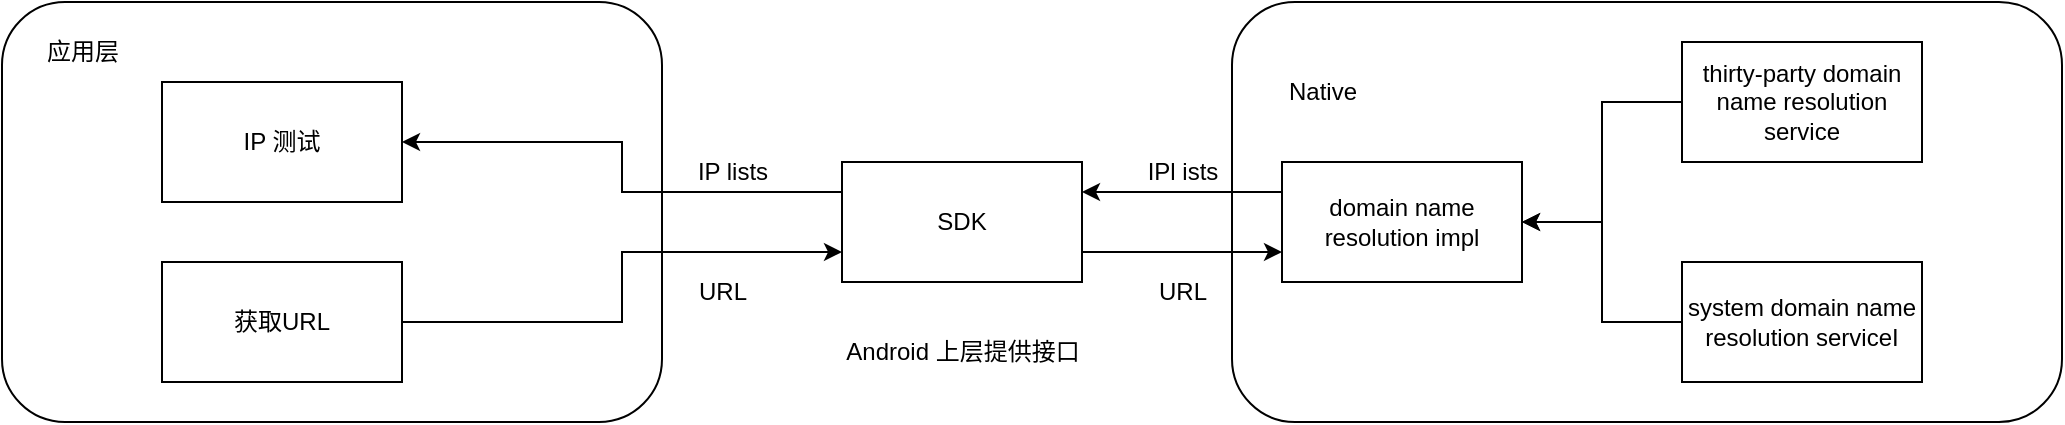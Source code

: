 <mxfile version="26.0.16" pages="2">
  <diagram name="第 1 页" id="Ewn_PrRPb5iZSMXyRCUE">
    <mxGraphModel dx="2208" dy="859" grid="1" gridSize="10" guides="1" tooltips="1" connect="1" arrows="1" fold="1" page="1" pageScale="1" pageWidth="827" pageHeight="1169" math="0" shadow="0">
      <root>
        <mxCell id="0" />
        <mxCell id="1" parent="0" />
        <mxCell id="BZxexa4PMt1krg03QVnA-14" value="" style="rounded=1;whiteSpace=wrap;html=1;" parent="1" vertex="1">
          <mxGeometry x="435" y="100" width="415" height="210" as="geometry" />
        </mxCell>
        <mxCell id="BZxexa4PMt1krg03QVnA-2" value="" style="rounded=1;whiteSpace=wrap;html=1;" parent="1" vertex="1">
          <mxGeometry x="-180" y="100" width="330" height="210" as="geometry" />
        </mxCell>
        <mxCell id="BZxexa4PMt1krg03QVnA-10" style="edgeStyle=orthogonalEdgeStyle;rounded=0;orthogonalLoop=1;jettySize=auto;html=1;exitX=1;exitY=0.5;exitDx=0;exitDy=0;entryX=0;entryY=0.75;entryDx=0;entryDy=0;" parent="1" source="BZxexa4PMt1krg03QVnA-1" target="BZxexa4PMt1krg03QVnA-4" edge="1">
          <mxGeometry relative="1" as="geometry" />
        </mxCell>
        <mxCell id="BZxexa4PMt1krg03QVnA-1" value="获取URL" style="whiteSpace=wrap;html=1;" parent="1" vertex="1">
          <mxGeometry x="-100" y="230" width="120" height="60" as="geometry" />
        </mxCell>
        <mxCell id="BZxexa4PMt1krg03QVnA-3" value="应用层" style="text;html=1;align=center;verticalAlign=middle;resizable=0;points=[];autosize=1;strokeColor=none;fillColor=none;" parent="1" vertex="1">
          <mxGeometry x="-170" y="110" width="60" height="30" as="geometry" />
        </mxCell>
        <mxCell id="BZxexa4PMt1krg03QVnA-8" style="edgeStyle=orthogonalEdgeStyle;rounded=0;orthogonalLoop=1;jettySize=auto;html=1;exitX=1;exitY=0.75;exitDx=0;exitDy=0;entryX=0;entryY=0.75;entryDx=0;entryDy=0;" parent="1" source="BZxexa4PMt1krg03QVnA-4" target="BZxexa4PMt1krg03QVnA-6" edge="1">
          <mxGeometry relative="1" as="geometry" />
        </mxCell>
        <mxCell id="BMfd0R7D6w7oA4ohOzcc-9" style="edgeStyle=orthogonalEdgeStyle;rounded=0;orthogonalLoop=1;jettySize=auto;html=1;exitX=0;exitY=0.25;exitDx=0;exitDy=0;entryX=1;entryY=0.5;entryDx=0;entryDy=0;" edge="1" parent="1" source="BZxexa4PMt1krg03QVnA-4" target="BMfd0R7D6w7oA4ohOzcc-7">
          <mxGeometry relative="1" as="geometry" />
        </mxCell>
        <mxCell id="BZxexa4PMt1krg03QVnA-4" value="SDK" style="whiteSpace=wrap;html=1;" parent="1" vertex="1">
          <mxGeometry x="240" y="180" width="120" height="60" as="geometry" />
        </mxCell>
        <mxCell id="BZxexa4PMt1krg03QVnA-9" style="edgeStyle=orthogonalEdgeStyle;rounded=0;orthogonalLoop=1;jettySize=auto;html=1;exitX=0;exitY=0.25;exitDx=0;exitDy=0;entryX=1;entryY=0.25;entryDx=0;entryDy=0;" parent="1" source="BZxexa4PMt1krg03QVnA-6" target="BZxexa4PMt1krg03QVnA-4" edge="1">
          <mxGeometry relative="1" as="geometry" />
        </mxCell>
        <mxCell id="BZxexa4PMt1krg03QVnA-6" value="domain name resolution impl" style="whiteSpace=wrap;html=1;" parent="1" vertex="1">
          <mxGeometry x="460" y="180" width="120" height="60" as="geometry" />
        </mxCell>
        <mxCell id="BZxexa4PMt1krg03QVnA-13" value="Android 上层提供接口" style="text;html=1;align=center;verticalAlign=middle;resizable=0;points=[];autosize=1;strokeColor=none;fillColor=none;" parent="1" vertex="1">
          <mxGeometry x="230" y="260" width="140" height="30" as="geometry" />
        </mxCell>
        <mxCell id="BZxexa4PMt1krg03QVnA-15" value="Native" style="text;html=1;align=center;verticalAlign=middle;resizable=0;points=[];autosize=1;strokeColor=none;fillColor=none;" parent="1" vertex="1">
          <mxGeometry x="450" y="130" width="60" height="30" as="geometry" />
        </mxCell>
        <mxCell id="BZxexa4PMt1krg03QVnA-16" value="URL" style="text;html=1;align=center;verticalAlign=middle;resizable=0;points=[];autosize=1;strokeColor=none;fillColor=none;" parent="1" vertex="1">
          <mxGeometry x="155" y="230" width="50" height="30" as="geometry" />
        </mxCell>
        <mxCell id="BZxexa4PMt1krg03QVnA-17" value="URL" style="text;html=1;align=center;verticalAlign=middle;resizable=0;points=[];autosize=1;strokeColor=none;fillColor=none;" parent="1" vertex="1">
          <mxGeometry x="385" y="230" width="50" height="30" as="geometry" />
        </mxCell>
        <mxCell id="BMfd0R7D6w7oA4ohOzcc-4" style="edgeStyle=orthogonalEdgeStyle;rounded=0;orthogonalLoop=1;jettySize=auto;html=1;exitX=0;exitY=0.5;exitDx=0;exitDy=0;entryX=1;entryY=0.5;entryDx=0;entryDy=0;" edge="1" parent="1" source="BZxexa4PMt1krg03QVnA-18" target="BZxexa4PMt1krg03QVnA-6">
          <mxGeometry relative="1" as="geometry" />
        </mxCell>
        <mxCell id="BZxexa4PMt1krg03QVnA-18" value="thirty-party domain name resolution service" style="whiteSpace=wrap;html=1;" parent="1" vertex="1">
          <mxGeometry x="660" y="120" width="120" height="60" as="geometry" />
        </mxCell>
        <mxCell id="BZxexa4PMt1krg03QVnA-27" value="IPl ists" style="text;html=1;align=center;verticalAlign=middle;resizable=0;points=[];autosize=1;strokeColor=none;fillColor=none;" parent="1" vertex="1">
          <mxGeometry x="380" y="170" width="60" height="30" as="geometry" />
        </mxCell>
        <mxCell id="BZxexa4PMt1krg03QVnA-28" value="IP lists" style="text;html=1;align=center;verticalAlign=middle;resizable=0;points=[];autosize=1;strokeColor=none;fillColor=none;" parent="1" vertex="1">
          <mxGeometry x="155" y="170" width="60" height="30" as="geometry" />
        </mxCell>
        <mxCell id="BMfd0R7D6w7oA4ohOzcc-6" style="edgeStyle=orthogonalEdgeStyle;rounded=0;orthogonalLoop=1;jettySize=auto;html=1;exitX=0;exitY=0.5;exitDx=0;exitDy=0;entryX=1;entryY=0.5;entryDx=0;entryDy=0;" edge="1" parent="1" source="BMfd0R7D6w7oA4ohOzcc-5" target="BZxexa4PMt1krg03QVnA-6">
          <mxGeometry relative="1" as="geometry" />
        </mxCell>
        <mxCell id="BMfd0R7D6w7oA4ohOzcc-5" value="system domain name resolution serviceI" style="whiteSpace=wrap;html=1;" vertex="1" parent="1">
          <mxGeometry x="660" y="230" width="120" height="60" as="geometry" />
        </mxCell>
        <mxCell id="BMfd0R7D6w7oA4ohOzcc-7" value="IP 测试" style="whiteSpace=wrap;html=1;" vertex="1" parent="1">
          <mxGeometry x="-100" y="140" width="120" height="60" as="geometry" />
        </mxCell>
      </root>
    </mxGraphModel>
  </diagram>
  <diagram id="hh5R1ACgsqfyyTuc3zjz" name="第 2 页">
    <mxGraphModel dx="2208" dy="859" grid="1" gridSize="10" guides="1" tooltips="1" connect="1" arrows="1" fold="1" page="1" pageScale="1" pageWidth="827" pageHeight="1169" math="0" shadow="0">
      <root>
        <mxCell id="0" />
        <mxCell id="1" parent="0" />
        <mxCell id="6MrP9GRZSPAE4B2s2LjV-55" value="" style="rounded=1;whiteSpace=wrap;html=1;" vertex="1" parent="1">
          <mxGeometry x="390" y="360" width="480" height="370" as="geometry" />
        </mxCell>
        <mxCell id="6MrP9GRZSPAE4B2s2LjV-3" style="edgeStyle=orthogonalEdgeStyle;rounded=0;orthogonalLoop=1;jettySize=auto;html=1;exitX=0.5;exitY=1;exitDx=0;exitDy=0;entryX=0.5;entryY=0;entryDx=0;entryDy=0;" edge="1" parent="1" source="6MrP9GRZSPAE4B2s2LjV-1" target="6MrP9GRZSPAE4B2s2LjV-2">
          <mxGeometry relative="1" as="geometry" />
        </mxCell>
        <mxCell id="6MrP9GRZSPAE4B2s2LjV-60" style="edgeStyle=orthogonalEdgeStyle;rounded=0;orthogonalLoop=1;jettySize=auto;html=1;exitX=0.5;exitY=1;exitDx=0;exitDy=0;entryX=0.5;entryY=0;entryDx=0;entryDy=0;" edge="1" parent="1" source="6MrP9GRZSPAE4B2s2LjV-1" target="6MrP9GRZSPAE4B2s2LjV-52">
          <mxGeometry relative="1" as="geometry" />
        </mxCell>
        <mxCell id="6MrP9GRZSPAE4B2s2LjV-1" value="域名解析" style="rounded=1;whiteSpace=wrap;html=1;" vertex="1" parent="1">
          <mxGeometry x="330" y="218" width="120" height="60" as="geometry" />
        </mxCell>
        <mxCell id="6MrP9GRZSPAE4B2s2LjV-10" style="edgeStyle=orthogonalEdgeStyle;rounded=0;orthogonalLoop=1;jettySize=auto;html=1;exitX=0.5;exitY=1;exitDx=0;exitDy=0;entryX=0.5;entryY=0;entryDx=0;entryDy=0;" edge="1" parent="1" source="6MrP9GRZSPAE4B2s2LjV-2" target="6MrP9GRZSPAE4B2s2LjV-9">
          <mxGeometry relative="1" as="geometry" />
        </mxCell>
        <mxCell id="6MrP9GRZSPAE4B2s2LjV-2" value="缓存中存在的缓存结果" style="rounded=1;whiteSpace=wrap;html=1;" vertex="1" parent="1">
          <mxGeometry x="60" y="379" width="140" height="60" as="geometry" />
        </mxCell>
        <mxCell id="6MrP9GRZSPAE4B2s2LjV-21" style="edgeStyle=orthogonalEdgeStyle;rounded=0;orthogonalLoop=1;jettySize=auto;html=1;exitX=0.5;exitY=1;exitDx=0;exitDy=0;entryX=0.5;entryY=0;entryDx=0;entryDy=0;" edge="1" parent="1" source="6MrP9GRZSPAE4B2s2LjV-4" target="6MrP9GRZSPAE4B2s2LjV-20">
          <mxGeometry relative="1" as="geometry" />
        </mxCell>
        <mxCell id="6MrP9GRZSPAE4B2s2LjV-4" value="&lt;span style=&quot;font-weight: normal;&quot;&gt;系统默认DNS解析&lt;/span&gt;" style="rounded=1;whiteSpace=wrap;html=1;fontStyle=1" vertex="1" parent="1">
          <mxGeometry x="414" y="490" width="150" height="60" as="geometry" />
        </mxCell>
        <mxCell id="6MrP9GRZSPAE4B2s2LjV-6" value="缓存命中" style="text;html=1;align=center;verticalAlign=middle;resizable=0;points=[];autosize=1;strokeColor=none;fillColor=none;" vertex="1" parent="1">
          <mxGeometry x="140" y="330" width="70" height="30" as="geometry" />
        </mxCell>
        <mxCell id="6MrP9GRZSPAE4B2s2LjV-14" style="edgeStyle=orthogonalEdgeStyle;rounded=0;orthogonalLoop=1;jettySize=auto;html=1;exitX=0.5;exitY=1;exitDx=0;exitDy=0;entryX=0.5;entryY=0;entryDx=0;entryDy=0;" edge="1" parent="1" source="6MrP9GRZSPAE4B2s2LjV-9" target="6MrP9GRZSPAE4B2s2LjV-30">
          <mxGeometry relative="1" as="geometry">
            <Array as="points">
              <mxPoint x="130" y="990" />
              <mxPoint x="430" y="990" />
            </Array>
          </mxGeometry>
        </mxCell>
        <mxCell id="6MrP9GRZSPAE4B2s2LjV-38" style="edgeStyle=orthogonalEdgeStyle;rounded=0;orthogonalLoop=1;jettySize=auto;html=1;exitX=0;exitY=0.5;exitDx=0;exitDy=0;entryX=0;entryY=0.5;entryDx=0;entryDy=0;" edge="1" parent="1" source="6MrP9GRZSPAE4B2s2LjV-9" target="6MrP9GRZSPAE4B2s2LjV-1">
          <mxGeometry relative="1" as="geometry">
            <Array as="points">
              <mxPoint y="620" />
              <mxPoint y="250" />
            </Array>
          </mxGeometry>
        </mxCell>
        <mxCell id="6MrP9GRZSPAE4B2s2LjV-9" value="网络连接" style="rounded=1;whiteSpace=wrap;html=1;" vertex="1" parent="1">
          <mxGeometry x="60" y="590" width="140" height="60" as="geometry" />
        </mxCell>
        <mxCell id="6MrP9GRZSPAE4B2s2LjV-11" value="打开网页" style="rounded=1;whiteSpace=wrap;html=1;" vertex="1" parent="1">
          <mxGeometry x="360" y="1140" width="140" height="60" as="geometry" />
        </mxCell>
        <mxCell id="6MrP9GRZSPAE4B2s2LjV-15" value="连接成功" style="text;html=1;align=center;verticalAlign=middle;resizable=0;points=[];autosize=1;strokeColor=none;fillColor=none;" vertex="1" parent="1">
          <mxGeometry x="135" y="670" width="70" height="30" as="geometry" />
        </mxCell>
        <mxCell id="6MrP9GRZSPAE4B2s2LjV-16" value="连接失败" style="text;html=1;align=center;verticalAlign=middle;resizable=0;points=[];autosize=1;strokeColor=none;fillColor=none;" vertex="1" parent="1">
          <mxGeometry x="-10" y="620" width="70" height="30" as="geometry" />
        </mxCell>
        <mxCell id="6MrP9GRZSPAE4B2s2LjV-18" value="url&lt;div&gt;ip&lt;/div&gt;" style="text;html=1;align=center;verticalAlign=middle;resizable=0;points=[];autosize=1;strokeColor=none;fillColor=none;" vertex="1" parent="1">
          <mxGeometry x="135" y="452" width="40" height="40" as="geometry" />
        </mxCell>
        <mxCell id="6MrP9GRZSPAE4B2s2LjV-65" style="edgeStyle=orthogonalEdgeStyle;rounded=0;orthogonalLoop=1;jettySize=auto;html=1;exitX=0.5;exitY=1;exitDx=0;exitDy=0;entryX=0.5;entryY=0;entryDx=0;entryDy=0;" edge="1" parent="1" source="6MrP9GRZSPAE4B2s2LjV-20" target="6MrP9GRZSPAE4B2s2LjV-40">
          <mxGeometry relative="1" as="geometry" />
        </mxCell>
        <mxCell id="6MrP9GRZSPAE4B2s2LjV-20" value="IP地址" style="rounded=1;whiteSpace=wrap;html=1;" vertex="1" parent="1">
          <mxGeometry x="419" y="605" width="140" height="60" as="geometry" />
        </mxCell>
        <mxCell id="6MrP9GRZSPAE4B2s2LjV-22" value="url&lt;div&gt;ip&lt;/div&gt;" style="text;html=1;align=center;verticalAlign=middle;resizable=0;points=[];autosize=1;strokeColor=none;fillColor=none;" vertex="1" parent="1">
          <mxGeometry x="495" y="565" width="40" height="40" as="geometry" />
        </mxCell>
        <mxCell id="6MrP9GRZSPAE4B2s2LjV-35" style="edgeStyle=orthogonalEdgeStyle;rounded=0;orthogonalLoop=1;jettySize=auto;html=1;exitX=0.5;exitY=1;exitDx=0;exitDy=0;entryX=0.5;entryY=0;entryDx=0;entryDy=0;" edge="1" parent="1" source="6MrP9GRZSPAE4B2s2LjV-25" target="6MrP9GRZSPAE4B2s2LjV-34">
          <mxGeometry relative="1" as="geometry" />
        </mxCell>
        <mxCell id="6MrP9GRZSPAE4B2s2LjV-25" value="DNS解析SDK" style="rounded=1;whiteSpace=wrap;html=1;fontStyle=1" vertex="1" parent="1">
          <mxGeometry x="695" y="490" width="150" height="60" as="geometry" />
        </mxCell>
        <mxCell id="6MrP9GRZSPAE4B2s2LjV-31" style="edgeStyle=orthogonalEdgeStyle;rounded=0;orthogonalLoop=1;jettySize=auto;html=1;exitX=0.5;exitY=1;exitDx=0;exitDy=0;entryX=0.5;entryY=0;entryDx=0;entryDy=0;" edge="1" parent="1" source="6MrP9GRZSPAE4B2s2LjV-30" target="6MrP9GRZSPAE4B2s2LjV-11">
          <mxGeometry relative="1" as="geometry" />
        </mxCell>
        <mxCell id="6MrP9GRZSPAE4B2s2LjV-30" value="保存至DNS缓存" style="rounded=1;whiteSpace=wrap;html=1;" vertex="1" parent="1">
          <mxGeometry x="360" y="1040" width="140" height="60" as="geometry" />
        </mxCell>
        <mxCell id="6MrP9GRZSPAE4B2s2LjV-64" style="edgeStyle=orthogonalEdgeStyle;rounded=0;orthogonalLoop=1;jettySize=auto;html=1;exitX=0.5;exitY=1;exitDx=0;exitDy=0;entryX=0.5;entryY=0;entryDx=0;entryDy=0;" edge="1" parent="1" source="6MrP9GRZSPAE4B2s2LjV-34" target="6MrP9GRZSPAE4B2s2LjV-40">
          <mxGeometry relative="1" as="geometry" />
        </mxCell>
        <mxCell id="6MrP9GRZSPAE4B2s2LjV-34" value="IP地址" style="rounded=1;whiteSpace=wrap;html=1;" vertex="1" parent="1">
          <mxGeometry x="700" y="605" width="140" height="60" as="geometry" />
        </mxCell>
        <mxCell id="6MrP9GRZSPAE4B2s2LjV-39" value="dns缓存异常" style="text;html=1;align=center;verticalAlign=middle;resizable=0;points=[];autosize=1;strokeColor=none;fillColor=none;" vertex="1" parent="1">
          <mxGeometry x="95" y="218" width="90" height="30" as="geometry" />
        </mxCell>
        <mxCell id="6MrP9GRZSPAE4B2s2LjV-49" style="edgeStyle=orthogonalEdgeStyle;rounded=0;orthogonalLoop=1;jettySize=auto;html=1;exitX=0.5;exitY=1;exitDx=0;exitDy=0;entryX=0.5;entryY=0;entryDx=0;entryDy=0;" edge="1" parent="1" source="6MrP9GRZSPAE4B2s2LjV-40" target="6MrP9GRZSPAE4B2s2LjV-48">
          <mxGeometry relative="1" as="geometry" />
        </mxCell>
        <mxCell id="6MrP9GRZSPAE4B2s2LjV-40" value="IP连接测试" style="rounded=1;whiteSpace=wrap;html=1;" vertex="1" parent="1">
          <mxGeometry x="565" y="741.5" width="140" height="60" as="geometry" />
        </mxCell>
        <mxCell id="6MrP9GRZSPAE4B2s2LjV-44" value="ip" style="text;html=1;align=center;verticalAlign=middle;resizable=0;points=[];autosize=1;strokeColor=none;fillColor=none;" vertex="1" parent="1">
          <mxGeometry x="550" y="701.5" width="30" height="30" as="geometry" />
        </mxCell>
        <mxCell id="6MrP9GRZSPAE4B2s2LjV-45" value="ip" style="text;html=1;align=center;verticalAlign=middle;resizable=0;points=[];autosize=1;strokeColor=none;fillColor=none;" vertex="1" parent="1">
          <mxGeometry x="735" y="701.5" width="30" height="30" as="geometry" />
        </mxCell>
        <mxCell id="6MrP9GRZSPAE4B2s2LjV-56" style="edgeStyle=orthogonalEdgeStyle;rounded=0;orthogonalLoop=1;jettySize=auto;html=1;exitX=1;exitY=0.5;exitDx=0;exitDy=0;entryX=1;entryY=0.5;entryDx=0;entryDy=0;" edge="1" parent="1" source="6MrP9GRZSPAE4B2s2LjV-48" target="6MrP9GRZSPAE4B2s2LjV-52">
          <mxGeometry relative="1" as="geometry">
            <mxPoint x="845" y="881.5" as="targetPoint" />
            <Array as="points">
              <mxPoint x="910" y="882" />
              <mxPoint x="910" y="409" />
            </Array>
          </mxGeometry>
        </mxCell>
        <mxCell id="6MrP9GRZSPAE4B2s2LjV-67" style="edgeStyle=orthogonalEdgeStyle;rounded=0;orthogonalLoop=1;jettySize=auto;html=1;exitX=0.5;exitY=1;exitDx=0;exitDy=0;entryX=0.5;entryY=0;entryDx=0;entryDy=0;" edge="1" parent="1" source="6MrP9GRZSPAE4B2s2LjV-48" target="6MrP9GRZSPAE4B2s2LjV-30">
          <mxGeometry relative="1" as="geometry">
            <Array as="points">
              <mxPoint x="635" y="990" />
              <mxPoint x="430" y="990" />
            </Array>
          </mxGeometry>
        </mxCell>
        <mxCell id="6MrP9GRZSPAE4B2s2LjV-48" value="网络连接" style="rounded=1;whiteSpace=wrap;html=1;" vertex="1" parent="1">
          <mxGeometry x="565" y="851.5" width="140" height="60" as="geometry" />
        </mxCell>
        <mxCell id="6MrP9GRZSPAE4B2s2LjV-51" value="连接成功" style="text;html=1;align=center;verticalAlign=middle;resizable=0;points=[];autosize=1;strokeColor=none;fillColor=none;" vertex="1" parent="1">
          <mxGeometry x="564" y="911.5" width="70" height="30" as="geometry" />
        </mxCell>
        <mxCell id="6MrP9GRZSPAE4B2s2LjV-61" style="edgeStyle=orthogonalEdgeStyle;rounded=0;orthogonalLoop=1;jettySize=auto;html=1;exitX=0.5;exitY=1;exitDx=0;exitDy=0;entryX=0.5;entryY=0;entryDx=0;entryDy=0;" edge="1" parent="1" source="6MrP9GRZSPAE4B2s2LjV-52" target="6MrP9GRZSPAE4B2s2LjV-4">
          <mxGeometry relative="1" as="geometry" />
        </mxCell>
        <mxCell id="6MrP9GRZSPAE4B2s2LjV-63" style="edgeStyle=orthogonalEdgeStyle;rounded=0;orthogonalLoop=1;jettySize=auto;html=1;exitX=0.5;exitY=1;exitDx=0;exitDy=0;entryX=0.5;entryY=0;entryDx=0;entryDy=0;" edge="1" parent="1" source="6MrP9GRZSPAE4B2s2LjV-52" target="6MrP9GRZSPAE4B2s2LjV-25">
          <mxGeometry relative="1" as="geometry" />
        </mxCell>
        <mxCell id="6MrP9GRZSPAE4B2s2LjV-52" value="轮询可用dns服务器" style="rounded=1;whiteSpace=wrap;html=1;" vertex="1" parent="1">
          <mxGeometry x="550" y="379" width="140" height="60" as="geometry" />
        </mxCell>
        <mxCell id="6MrP9GRZSPAE4B2s2LjV-54" value="连接失败" style="text;html=1;align=center;verticalAlign=middle;resizable=0;points=[];autosize=1;strokeColor=none;fillColor=none;" vertex="1" parent="1">
          <mxGeometry x="745" y="841.5" width="70" height="30" as="geometry" />
        </mxCell>
        <mxCell id="6MrP9GRZSPAE4B2s2LjV-62" value="url&lt;div&gt;ip&lt;/div&gt;" style="text;html=1;align=center;verticalAlign=middle;resizable=0;points=[];autosize=1;strokeColor=none;fillColor=none;" vertex="1" parent="1">
          <mxGeometry x="775" y="560" width="40" height="40" as="geometry" />
        </mxCell>
        <mxCell id="6MrP9GRZSPAE4B2s2LjV-66" value="缓存未命中" style="text;html=1;align=center;verticalAlign=middle;resizable=0;points=[];autosize=1;strokeColor=none;fillColor=none;" vertex="1" parent="1">
          <mxGeometry x="450" y="300" width="80" height="30" as="geometry" />
        </mxCell>
      </root>
    </mxGraphModel>
  </diagram>
</mxfile>
